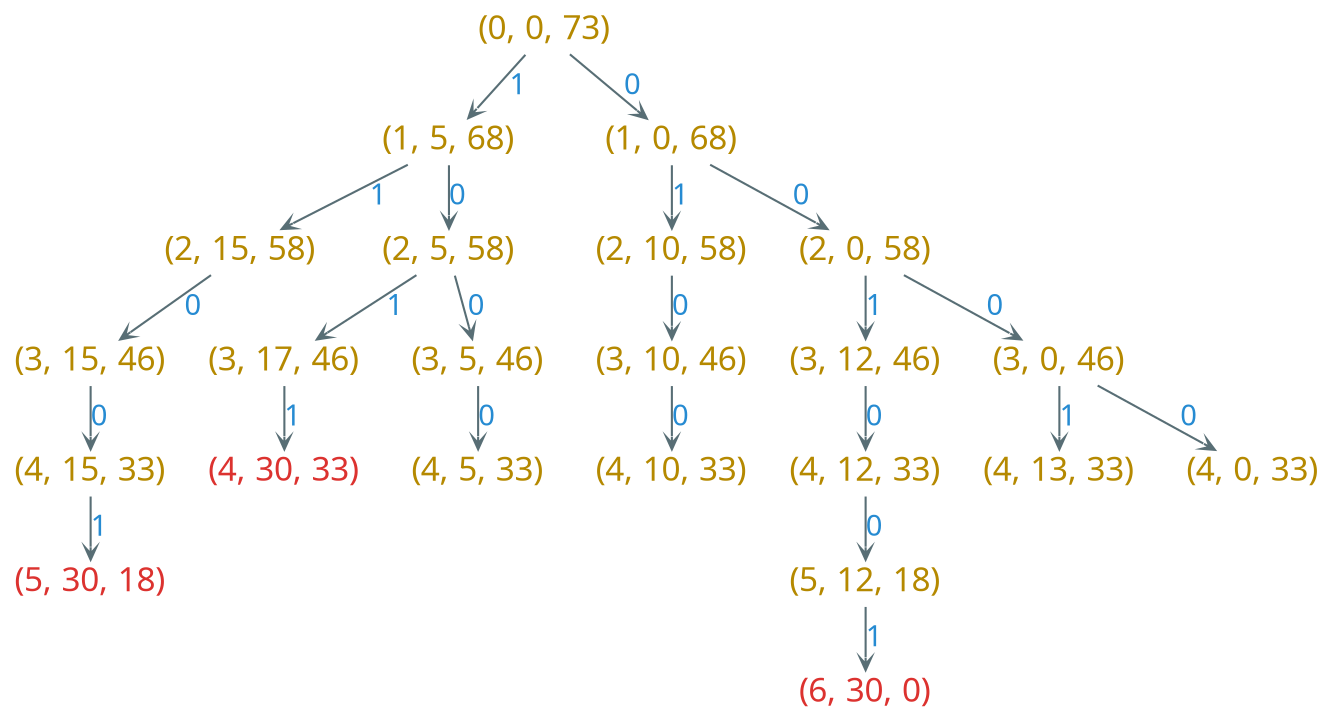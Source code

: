digraph g {
    bgcolor=transparent
    rankdir=TB
    graph [nodesep=0.2, ranksep=0.2]
    node [shape=plaintext, color="#586e75", fixedsize=true, width=1.1, height=0.3, fontcolor="#b58900", fontsize=16, fontname="LXGWWenKai"]
    edge [arrowhead=vee, color="#586e75", fontcolor="#268bd2", fontsize=14, fontname="LXGWWenKai" arrowsize=0.6]

    "(0, 0, 73)" -> "(1, 5, 68)" [label=1]
    "(0, 0, 73)" -> "(1, 0, 68)" [label=0]

    "(1, 5, 68)" -> "(2, 15, 58)" [label=1]
    "(1, 5, 68)" -> "(2, 5, 58)" [label=0]

    "(2, 15, 58)" -> "(3, 15, 46)" [label=0]

    "(3, 15, 46)" -> "(4, 15, 33)" [label=0]

    node [fontcolor="#dc322f"]

    "(4, 15, 33)" -> "(5, 30, 18)" [label=1]

    node [fontcolor="#b58900"]

    "(2, 5, 58)" -> "(3, 17, 46)" [label=1]
    "(2, 5, 58)" -> "(3, 5, 46)" [label=0]

    node [fontcolor="#dc322f"]

    "(3, 17, 46)" -> "(4, 30, 33)" [label=1]

    node [fontcolor="#b58900"]

    "(3, 5, 46)" -> "(4, 5, 33)" [label=0]

    "(1, 0, 68)" -> "(2, 10, 58)" [label=1]
    "(1, 0, 68)" -> "(2, 0, 58)" [label=0]

    "(2, 10, 58)" -> "(3, 10, 46)" [label=0]
    "(3, 10, 46)" -> "(4, 10, 33)" [label=0]

    "(2, 0, 58)" -> "(3, 12, 46)" [label=1]
    "(2, 0, 58)" -> "(3, 0, 46)" [label=0]

    "(3, 12, 46)" -> "(4, 12, 33)" [label=0]
    "(4, 12, 33)" -> "(5, 12, 18)" [label=0]

    node [fontcolor="#dc322f"]

    "(5, 12, 18)" -> "(6, 30, 0)" [label=1]

    node [fontcolor="#b58900"]

    "(3, 0, 46)" -> "(4, 13, 33)" [label=1]
    "(3, 0, 46)" -> "(4, 0, 33)" [label=0]
}